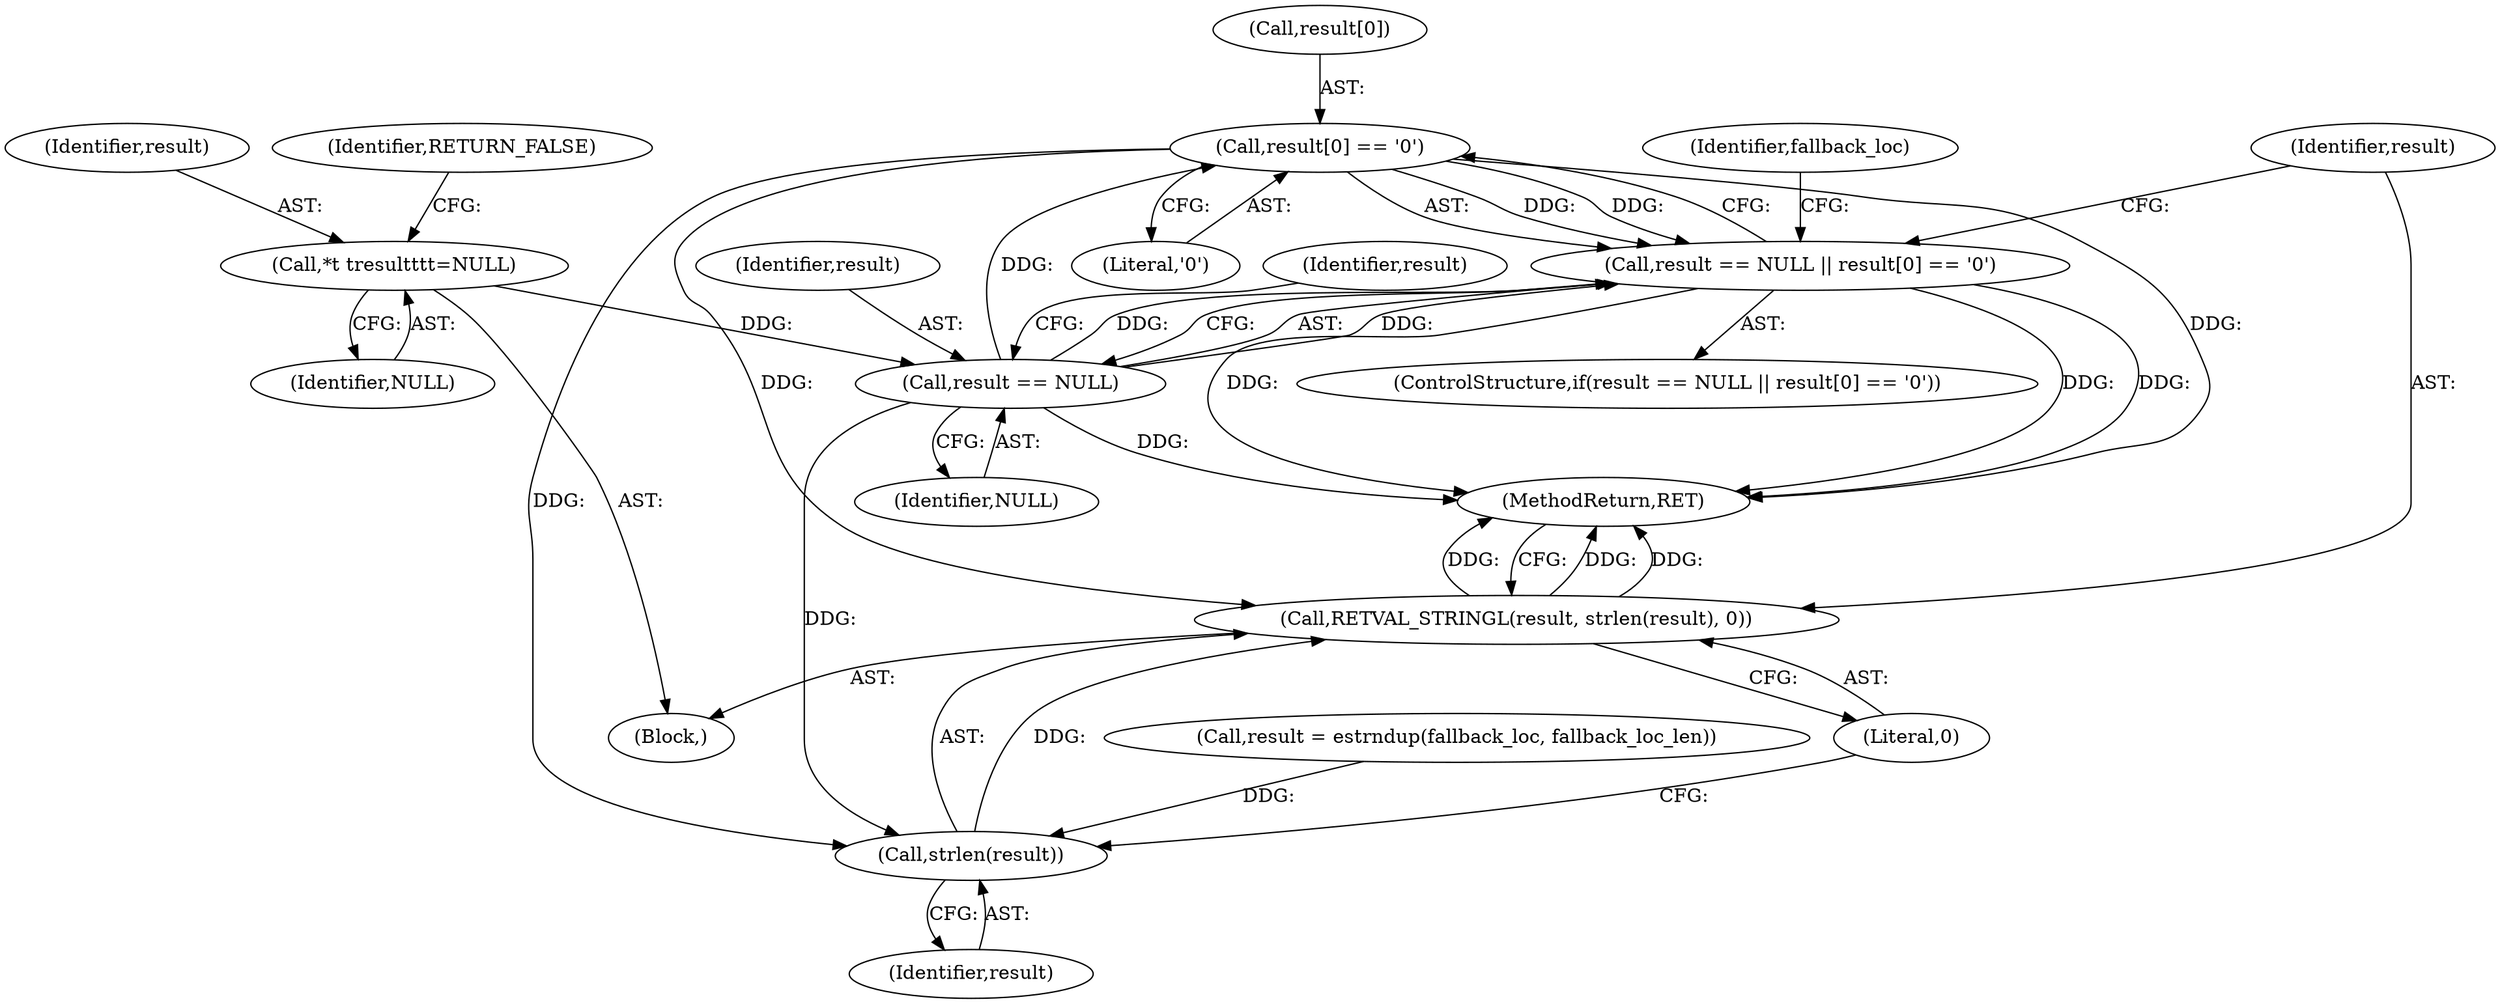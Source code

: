 digraph "0_php-src_97eff7eb57fc2320c267a949cffd622c38712484?w=1_11@array" {
"1000165" [label="(Call,result[0] == '\0')"];
"1000162" [label="(Call,result == NULL)"];
"1000132" [label="(Call,*\t \tresult\t\t\t=NULL)"];
"1000161" [label="(Call,result == NULL || result[0] == '\0')"];
"1000182" [label="(Call,RETVAL_STRINGL(result, strlen(result), 0))"];
"1000184" [label="(Call,strlen(result))"];
"1000182" [label="(Call,RETVAL_STRINGL(result, strlen(result), 0))"];
"1000166" [label="(Call,result[0])"];
"1000186" [label="(Literal,0)"];
"1000167" [label="(Identifier,result)"];
"1000165" [label="(Call,result[0] == '\0')"];
"1000184" [label="(Call,strlen(result))"];
"1000161" [label="(Call,result == NULL || result[0] == '\0')"];
"1000164" [label="(Identifier,NULL)"];
"1000136" [label="(Identifier,RETURN_FALSE)"];
"1000160" [label="(ControlStructure,if(result == NULL || result[0] == '\0'))"];
"1000169" [label="(Literal,'\0')"];
"1000183" [label="(Identifier,result)"];
"1000133" [label="(Identifier,result)"];
"1000187" [label="(MethodReturn,RET)"];
"1000162" [label="(Call,result == NULL)"];
"1000163" [label="(Identifier,result)"];
"1000102" [label="(Block,)"];
"1000134" [label="(Identifier,NULL)"];
"1000132" [label="(Call,*\t \tresult\t\t\t=NULL)"];
"1000174" [label="(Call,result = estrndup(fallback_loc, fallback_loc_len))"];
"1000172" [label="(Identifier,fallback_loc)"];
"1000185" [label="(Identifier,result)"];
"1000165" -> "1000161"  [label="AST: "];
"1000165" -> "1000169"  [label="CFG: "];
"1000166" -> "1000165"  [label="AST: "];
"1000169" -> "1000165"  [label="AST: "];
"1000161" -> "1000165"  [label="CFG: "];
"1000165" -> "1000187"  [label="DDG: "];
"1000165" -> "1000161"  [label="DDG: "];
"1000165" -> "1000161"  [label="DDG: "];
"1000162" -> "1000165"  [label="DDG: "];
"1000165" -> "1000182"  [label="DDG: "];
"1000165" -> "1000184"  [label="DDG: "];
"1000162" -> "1000161"  [label="AST: "];
"1000162" -> "1000164"  [label="CFG: "];
"1000163" -> "1000162"  [label="AST: "];
"1000164" -> "1000162"  [label="AST: "];
"1000167" -> "1000162"  [label="CFG: "];
"1000161" -> "1000162"  [label="CFG: "];
"1000162" -> "1000187"  [label="DDG: "];
"1000162" -> "1000161"  [label="DDG: "];
"1000162" -> "1000161"  [label="DDG: "];
"1000132" -> "1000162"  [label="DDG: "];
"1000162" -> "1000184"  [label="DDG: "];
"1000132" -> "1000102"  [label="AST: "];
"1000132" -> "1000134"  [label="CFG: "];
"1000133" -> "1000132"  [label="AST: "];
"1000134" -> "1000132"  [label="AST: "];
"1000136" -> "1000132"  [label="CFG: "];
"1000161" -> "1000160"  [label="AST: "];
"1000172" -> "1000161"  [label="CFG: "];
"1000183" -> "1000161"  [label="CFG: "];
"1000161" -> "1000187"  [label="DDG: "];
"1000161" -> "1000187"  [label="DDG: "];
"1000161" -> "1000187"  [label="DDG: "];
"1000182" -> "1000102"  [label="AST: "];
"1000182" -> "1000186"  [label="CFG: "];
"1000183" -> "1000182"  [label="AST: "];
"1000184" -> "1000182"  [label="AST: "];
"1000186" -> "1000182"  [label="AST: "];
"1000187" -> "1000182"  [label="CFG: "];
"1000182" -> "1000187"  [label="DDG: "];
"1000182" -> "1000187"  [label="DDG: "];
"1000182" -> "1000187"  [label="DDG: "];
"1000184" -> "1000182"  [label="DDG: "];
"1000184" -> "1000185"  [label="CFG: "];
"1000185" -> "1000184"  [label="AST: "];
"1000186" -> "1000184"  [label="CFG: "];
"1000174" -> "1000184"  [label="DDG: "];
}
